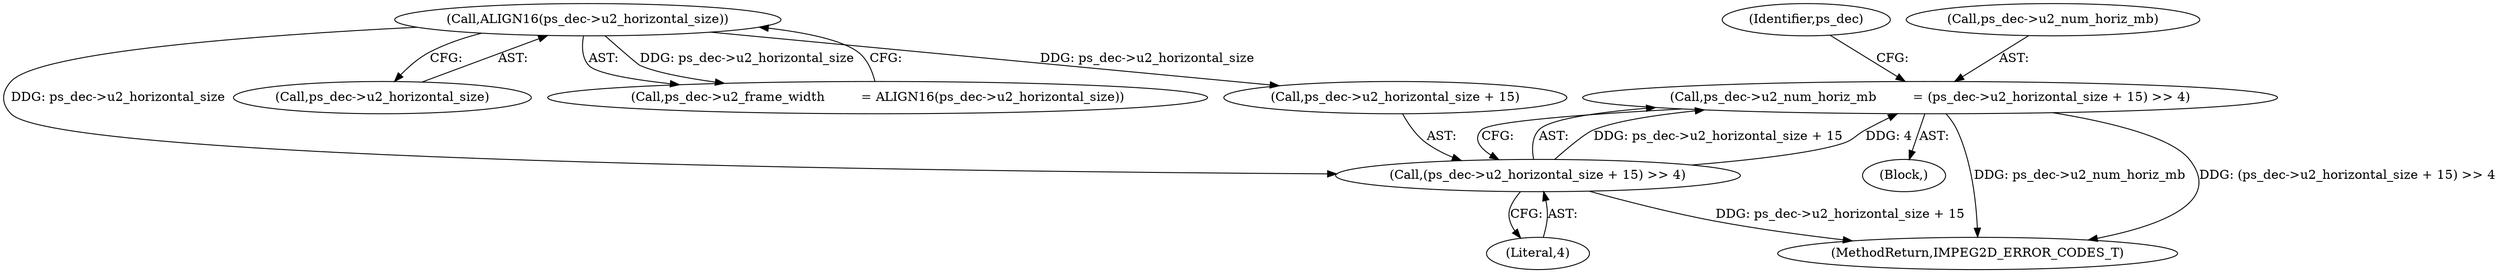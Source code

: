 digraph "0_Android_29a78a11844fc027fa44be7f8bd8dc1cf8bf89f6_0@pointer" {
"1000255" [label="(Call,ps_dec->u2_num_horiz_mb         = (ps_dec->u2_horizontal_size + 15) >> 4)"];
"1000259" [label="(Call,(ps_dec->u2_horizontal_size + 15) >> 4)"];
"1000251" [label="(Call,ALIGN16(ps_dec->u2_horizontal_size))"];
"1000270" [label="(Identifier,ps_dec)"];
"1000256" [label="(Call,ps_dec->u2_num_horiz_mb)"];
"1000252" [label="(Call,ps_dec->u2_horizontal_size)"];
"1000251" [label="(Call,ALIGN16(ps_dec->u2_horizontal_size))"];
"1000255" [label="(Call,ps_dec->u2_num_horiz_mb         = (ps_dec->u2_horizontal_size + 15) >> 4)"];
"1000247" [label="(Call,ps_dec->u2_frame_width         = ALIGN16(ps_dec->u2_horizontal_size))"];
"1000260" [label="(Call,ps_dec->u2_horizontal_size + 15)"];
"1000259" [label="(Call,(ps_dec->u2_horizontal_size + 15) >> 4)"];
"1000119" [label="(Block,)"];
"1000369" [label="(MethodReturn,IMPEG2D_ERROR_CODES_T)"];
"1000265" [label="(Literal,4)"];
"1000255" -> "1000119"  [label="AST: "];
"1000255" -> "1000259"  [label="CFG: "];
"1000256" -> "1000255"  [label="AST: "];
"1000259" -> "1000255"  [label="AST: "];
"1000270" -> "1000255"  [label="CFG: "];
"1000255" -> "1000369"  [label="DDG: ps_dec->u2_num_horiz_mb"];
"1000255" -> "1000369"  [label="DDG: (ps_dec->u2_horizontal_size + 15) >> 4"];
"1000259" -> "1000255"  [label="DDG: ps_dec->u2_horizontal_size + 15"];
"1000259" -> "1000255"  [label="DDG: 4"];
"1000259" -> "1000265"  [label="CFG: "];
"1000260" -> "1000259"  [label="AST: "];
"1000265" -> "1000259"  [label="AST: "];
"1000259" -> "1000369"  [label="DDG: ps_dec->u2_horizontal_size + 15"];
"1000251" -> "1000259"  [label="DDG: ps_dec->u2_horizontal_size"];
"1000251" -> "1000247"  [label="AST: "];
"1000251" -> "1000252"  [label="CFG: "];
"1000252" -> "1000251"  [label="AST: "];
"1000247" -> "1000251"  [label="CFG: "];
"1000251" -> "1000247"  [label="DDG: ps_dec->u2_horizontal_size"];
"1000251" -> "1000260"  [label="DDG: ps_dec->u2_horizontal_size"];
}
